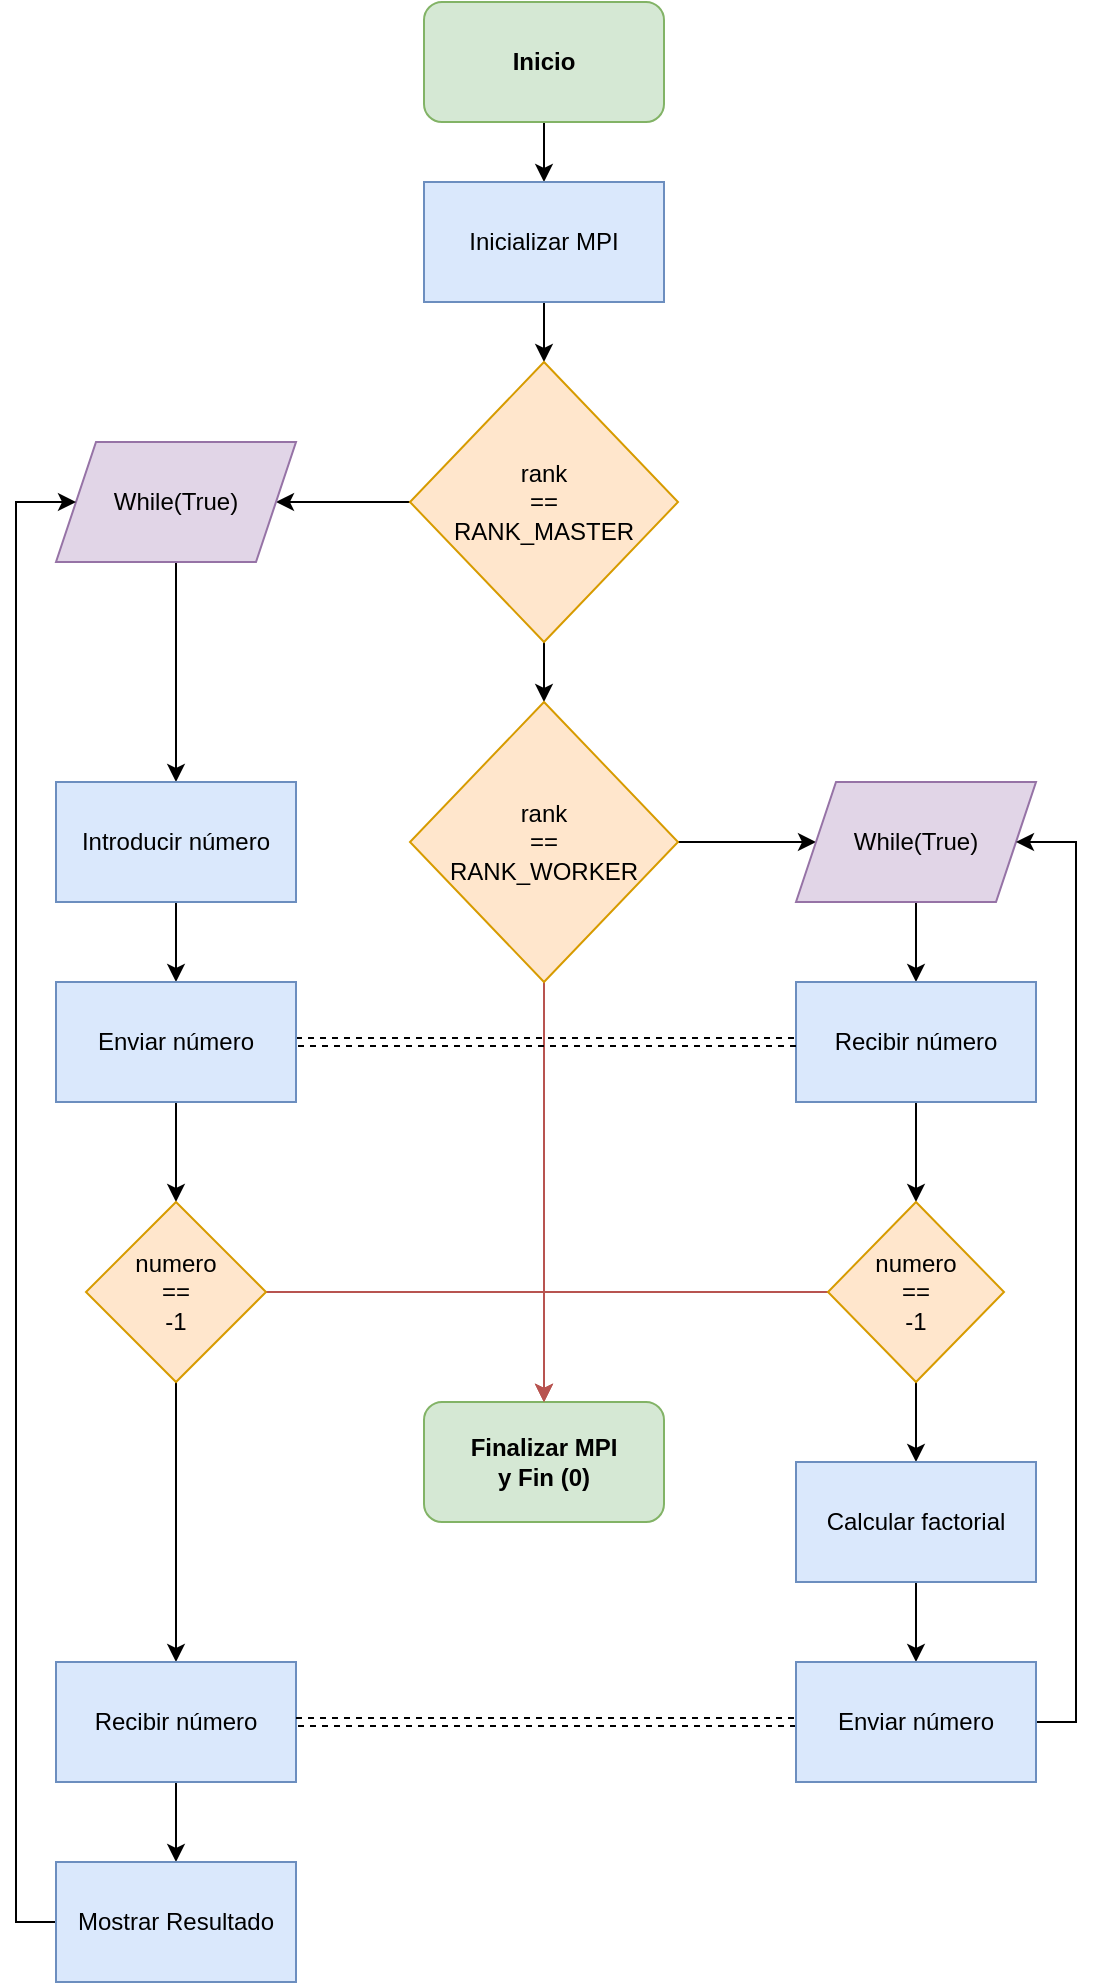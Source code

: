 <mxfile version="22.0.3" type="device">
  <diagram name="Página-1" id="lBFEm7apSHeBJ7PBgzMW">
    <mxGraphModel dx="778" dy="708" grid="1" gridSize="10" guides="1" tooltips="1" connect="1" arrows="1" fold="1" page="1" pageScale="1" pageWidth="827" pageHeight="1169" math="0" shadow="0">
      <root>
        <mxCell id="0" />
        <mxCell id="1" parent="0" />
        <mxCell id="-DII_cq54vkUjf8njdEe-3" value="" style="edgeStyle=orthogonalEdgeStyle;rounded=0;orthogonalLoop=1;jettySize=auto;html=1;entryX=0.5;entryY=0;entryDx=0;entryDy=0;" edge="1" parent="1" source="-DII_cq54vkUjf8njdEe-1" target="-DII_cq54vkUjf8njdEe-4">
          <mxGeometry relative="1" as="geometry">
            <mxPoint x="414" y="180" as="targetPoint" />
          </mxGeometry>
        </mxCell>
        <mxCell id="-DII_cq54vkUjf8njdEe-1" value="Inicio" style="rounded=1;whiteSpace=wrap;html=1;fillColor=#d5e8d4;strokeColor=#82b366;fontStyle=1" vertex="1" parent="1">
          <mxGeometry x="354" y="40" width="120" height="60" as="geometry" />
        </mxCell>
        <mxCell id="-DII_cq54vkUjf8njdEe-9" value="" style="edgeStyle=orthogonalEdgeStyle;rounded=0;orthogonalLoop=1;jettySize=auto;html=1;" edge="1" parent="1" source="-DII_cq54vkUjf8njdEe-4" target="-DII_cq54vkUjf8njdEe-7">
          <mxGeometry relative="1" as="geometry" />
        </mxCell>
        <mxCell id="-DII_cq54vkUjf8njdEe-4" value="Inicializar MPI" style="rounded=0;whiteSpace=wrap;html=1;fillColor=#dae8fc;strokeColor=#6c8ebf;" vertex="1" parent="1">
          <mxGeometry x="354" y="130" width="120" height="60" as="geometry" />
        </mxCell>
        <mxCell id="-DII_cq54vkUjf8njdEe-11" value="" style="edgeStyle=orthogonalEdgeStyle;rounded=0;orthogonalLoop=1;jettySize=auto;html=1;" edge="1" parent="1" source="-DII_cq54vkUjf8njdEe-7" target="-DII_cq54vkUjf8njdEe-10">
          <mxGeometry relative="1" as="geometry" />
        </mxCell>
        <mxCell id="-DII_cq54vkUjf8njdEe-13" value="" style="edgeStyle=orthogonalEdgeStyle;rounded=0;orthogonalLoop=1;jettySize=auto;html=1;" edge="1" parent="1" source="-DII_cq54vkUjf8njdEe-7" target="-DII_cq54vkUjf8njdEe-12">
          <mxGeometry relative="1" as="geometry" />
        </mxCell>
        <mxCell id="-DII_cq54vkUjf8njdEe-7" value="rank&lt;br&gt;==&lt;br&gt;RANK_MASTER" style="rhombus;whiteSpace=wrap;html=1;rounded=0;fillColor=#ffe6cc;strokeColor=#d79b00;" vertex="1" parent="1">
          <mxGeometry x="347" y="220" width="134" height="140" as="geometry" />
        </mxCell>
        <mxCell id="-DII_cq54vkUjf8njdEe-15" value="" style="edgeStyle=orthogonalEdgeStyle;rounded=0;orthogonalLoop=1;jettySize=auto;html=1;" edge="1" parent="1" source="-DII_cq54vkUjf8njdEe-10" target="-DII_cq54vkUjf8njdEe-14">
          <mxGeometry relative="1" as="geometry" />
        </mxCell>
        <mxCell id="-DII_cq54vkUjf8njdEe-33" style="edgeStyle=orthogonalEdgeStyle;rounded=0;orthogonalLoop=1;jettySize=auto;html=1;entryX=0.5;entryY=0;entryDx=0;entryDy=0;fillColor=#f8cecc;strokeColor=#b85450;" edge="1" parent="1" source="-DII_cq54vkUjf8njdEe-10" target="-DII_cq54vkUjf8njdEe-26">
          <mxGeometry relative="1" as="geometry" />
        </mxCell>
        <mxCell id="-DII_cq54vkUjf8njdEe-10" value="rank&lt;br&gt;==&lt;br&gt;RANK_WORKER" style="rhombus;whiteSpace=wrap;html=1;rounded=0;fillColor=#ffe6cc;strokeColor=#d79b00;" vertex="1" parent="1">
          <mxGeometry x="347" y="390" width="134" height="140" as="geometry" />
        </mxCell>
        <mxCell id="-DII_cq54vkUjf8njdEe-17" value="" style="edgeStyle=orthogonalEdgeStyle;rounded=0;orthogonalLoop=1;jettySize=auto;html=1;" edge="1" parent="1" source="-DII_cq54vkUjf8njdEe-12" target="-DII_cq54vkUjf8njdEe-16">
          <mxGeometry relative="1" as="geometry" />
        </mxCell>
        <mxCell id="-DII_cq54vkUjf8njdEe-12" value="While(True)" style="shape=parallelogram;perimeter=parallelogramPerimeter;whiteSpace=wrap;html=1;fixedSize=1;fillColor=#e1d5e7;strokeColor=#9673a6;" vertex="1" parent="1">
          <mxGeometry x="170" y="260" width="120" height="60" as="geometry" />
        </mxCell>
        <mxCell id="-DII_cq54vkUjf8njdEe-19" value="" style="edgeStyle=orthogonalEdgeStyle;rounded=0;orthogonalLoop=1;jettySize=auto;html=1;" edge="1" parent="1" source="-DII_cq54vkUjf8njdEe-14" target="-DII_cq54vkUjf8njdEe-18">
          <mxGeometry relative="1" as="geometry" />
        </mxCell>
        <mxCell id="-DII_cq54vkUjf8njdEe-14" value="While(True)" style="shape=parallelogram;perimeter=parallelogramPerimeter;whiteSpace=wrap;html=1;fixedSize=1;rounded=0;fillColor=#e1d5e7;strokeColor=#9673a6;" vertex="1" parent="1">
          <mxGeometry x="540" y="430" width="120" height="60" as="geometry" />
        </mxCell>
        <mxCell id="-DII_cq54vkUjf8njdEe-21" value="" style="edgeStyle=orthogonalEdgeStyle;rounded=0;orthogonalLoop=1;jettySize=auto;html=1;" edge="1" parent="1" source="-DII_cq54vkUjf8njdEe-16" target="-DII_cq54vkUjf8njdEe-20">
          <mxGeometry relative="1" as="geometry" />
        </mxCell>
        <mxCell id="-DII_cq54vkUjf8njdEe-16" value="Introducir número" style="whiteSpace=wrap;html=1;fillColor=#dae8fc;strokeColor=#6c8ebf;" vertex="1" parent="1">
          <mxGeometry x="170" y="430" width="120" height="60" as="geometry" />
        </mxCell>
        <mxCell id="-DII_cq54vkUjf8njdEe-30" value="" style="edgeStyle=orthogonalEdgeStyle;rounded=0;orthogonalLoop=1;jettySize=auto;html=1;" edge="1" parent="1" source="-DII_cq54vkUjf8njdEe-18" target="-DII_cq54vkUjf8njdEe-29">
          <mxGeometry relative="1" as="geometry" />
        </mxCell>
        <mxCell id="-DII_cq54vkUjf8njdEe-18" value="Recibir número" style="whiteSpace=wrap;html=1;rounded=0;fillColor=#dae8fc;strokeColor=#6c8ebf;" vertex="1" parent="1">
          <mxGeometry x="540" y="530" width="120" height="60" as="geometry" />
        </mxCell>
        <mxCell id="-DII_cq54vkUjf8njdEe-25" style="edgeStyle=orthogonalEdgeStyle;rounded=0;orthogonalLoop=1;jettySize=auto;html=1;entryX=0;entryY=0.5;entryDx=0;entryDy=0;dashed=1;shape=link;strokeWidth=1;" edge="1" parent="1" source="-DII_cq54vkUjf8njdEe-20" target="-DII_cq54vkUjf8njdEe-18">
          <mxGeometry relative="1" as="geometry" />
        </mxCell>
        <mxCell id="-DII_cq54vkUjf8njdEe-32" value="" style="edgeStyle=orthogonalEdgeStyle;rounded=0;orthogonalLoop=1;jettySize=auto;html=1;" edge="1" parent="1" source="-DII_cq54vkUjf8njdEe-20" target="-DII_cq54vkUjf8njdEe-31">
          <mxGeometry relative="1" as="geometry" />
        </mxCell>
        <mxCell id="-DII_cq54vkUjf8njdEe-20" value="Enviar número" style="whiteSpace=wrap;html=1;fillColor=#dae8fc;strokeColor=#6c8ebf;" vertex="1" parent="1">
          <mxGeometry x="170" y="530" width="120" height="60" as="geometry" />
        </mxCell>
        <mxCell id="-DII_cq54vkUjf8njdEe-26" value="Finalizar MPI&lt;br&gt;y Fin (0)" style="rounded=1;whiteSpace=wrap;html=1;fontStyle=1;fillColor=#d5e8d4;strokeColor=#82b366;" vertex="1" parent="1">
          <mxGeometry x="354" y="740" width="120" height="60" as="geometry" />
        </mxCell>
        <mxCell id="-DII_cq54vkUjf8njdEe-36" style="edgeStyle=orthogonalEdgeStyle;rounded=0;orthogonalLoop=1;jettySize=auto;html=1;entryX=0.5;entryY=0;entryDx=0;entryDy=0;fillColor=#f8cecc;strokeColor=#b85450;" edge="1" parent="1" source="-DII_cq54vkUjf8njdEe-29" target="-DII_cq54vkUjf8njdEe-26">
          <mxGeometry relative="1" as="geometry" />
        </mxCell>
        <mxCell id="-DII_cq54vkUjf8njdEe-41" value="" style="edgeStyle=orthogonalEdgeStyle;rounded=0;orthogonalLoop=1;jettySize=auto;html=1;" edge="1" parent="1" source="-DII_cq54vkUjf8njdEe-29" target="-DII_cq54vkUjf8njdEe-40">
          <mxGeometry relative="1" as="geometry" />
        </mxCell>
        <mxCell id="-DII_cq54vkUjf8njdEe-29" value="numero&lt;br&gt;==&lt;br&gt;-1" style="rhombus;whiteSpace=wrap;html=1;rounded=0;fillColor=#ffe6cc;strokeColor=#d79b00;" vertex="1" parent="1">
          <mxGeometry x="556" y="640" width="88" height="90" as="geometry" />
        </mxCell>
        <mxCell id="-DII_cq54vkUjf8njdEe-37" style="edgeStyle=orthogonalEdgeStyle;rounded=0;orthogonalLoop=1;jettySize=auto;html=1;entryX=0.5;entryY=0;entryDx=0;entryDy=0;fillColor=#f8cecc;strokeColor=#b85450;" edge="1" parent="1" source="-DII_cq54vkUjf8njdEe-31" target="-DII_cq54vkUjf8njdEe-26">
          <mxGeometry relative="1" as="geometry" />
        </mxCell>
        <mxCell id="-DII_cq54vkUjf8njdEe-39" value="" style="edgeStyle=orthogonalEdgeStyle;rounded=0;orthogonalLoop=1;jettySize=auto;html=1;" edge="1" parent="1" source="-DII_cq54vkUjf8njdEe-31" target="-DII_cq54vkUjf8njdEe-38">
          <mxGeometry relative="1" as="geometry" />
        </mxCell>
        <mxCell id="-DII_cq54vkUjf8njdEe-31" value="numero&lt;br style=&quot;border-color: var(--border-color);&quot;&gt;==&lt;br style=&quot;border-color: var(--border-color);&quot;&gt;-1" style="rhombus;whiteSpace=wrap;html=1;fillColor=#ffe6cc;strokeColor=#d79b00;" vertex="1" parent="1">
          <mxGeometry x="185" y="640" width="90" height="90" as="geometry" />
        </mxCell>
        <mxCell id="-DII_cq54vkUjf8njdEe-46" value="" style="edgeStyle=orthogonalEdgeStyle;rounded=0;orthogonalLoop=1;jettySize=auto;html=1;" edge="1" parent="1" source="-DII_cq54vkUjf8njdEe-38" target="-DII_cq54vkUjf8njdEe-45">
          <mxGeometry relative="1" as="geometry" />
        </mxCell>
        <mxCell id="-DII_cq54vkUjf8njdEe-38" value="Recibir número" style="whiteSpace=wrap;html=1;fillColor=#dae8fc;strokeColor=#6c8ebf;" vertex="1" parent="1">
          <mxGeometry x="170" y="870" width="120" height="60" as="geometry" />
        </mxCell>
        <mxCell id="-DII_cq54vkUjf8njdEe-43" value="" style="edgeStyle=orthogonalEdgeStyle;rounded=0;orthogonalLoop=1;jettySize=auto;html=1;" edge="1" parent="1" source="-DII_cq54vkUjf8njdEe-40" target="-DII_cq54vkUjf8njdEe-42">
          <mxGeometry relative="1" as="geometry" />
        </mxCell>
        <mxCell id="-DII_cq54vkUjf8njdEe-40" value="Calcular factorial" style="whiteSpace=wrap;html=1;rounded=0;fillColor=#dae8fc;strokeColor=#6c8ebf;" vertex="1" parent="1">
          <mxGeometry x="540" y="770" width="120" height="60" as="geometry" />
        </mxCell>
        <mxCell id="-DII_cq54vkUjf8njdEe-44" style="edgeStyle=orthogonalEdgeStyle;rounded=0;orthogonalLoop=1;jettySize=auto;html=1;entryX=1;entryY=0.5;entryDx=0;entryDy=0;shape=link;dashed=1;" edge="1" parent="1" source="-DII_cq54vkUjf8njdEe-42" target="-DII_cq54vkUjf8njdEe-38">
          <mxGeometry relative="1" as="geometry" />
        </mxCell>
        <mxCell id="-DII_cq54vkUjf8njdEe-48" style="edgeStyle=orthogonalEdgeStyle;rounded=0;orthogonalLoop=1;jettySize=auto;html=1;entryX=1;entryY=0.5;entryDx=0;entryDy=0;exitX=1;exitY=0.5;exitDx=0;exitDy=0;" edge="1" parent="1" source="-DII_cq54vkUjf8njdEe-42" target="-DII_cq54vkUjf8njdEe-14">
          <mxGeometry relative="1" as="geometry">
            <Array as="points">
              <mxPoint x="680" y="900" />
              <mxPoint x="680" y="460" />
            </Array>
          </mxGeometry>
        </mxCell>
        <mxCell id="-DII_cq54vkUjf8njdEe-42" value="Enviar número" style="whiteSpace=wrap;html=1;rounded=0;fillColor=#dae8fc;strokeColor=#6c8ebf;" vertex="1" parent="1">
          <mxGeometry x="540" y="870" width="120" height="60" as="geometry" />
        </mxCell>
        <mxCell id="-DII_cq54vkUjf8njdEe-47" style="edgeStyle=orthogonalEdgeStyle;rounded=0;orthogonalLoop=1;jettySize=auto;html=1;entryX=0;entryY=0.5;entryDx=0;entryDy=0;exitX=0;exitY=0.5;exitDx=0;exitDy=0;" edge="1" parent="1" source="-DII_cq54vkUjf8njdEe-45" target="-DII_cq54vkUjf8njdEe-12">
          <mxGeometry relative="1" as="geometry">
            <Array as="points">
              <mxPoint x="150" y="1000" />
              <mxPoint x="150" y="290" />
            </Array>
          </mxGeometry>
        </mxCell>
        <mxCell id="-DII_cq54vkUjf8njdEe-45" value="Mostrar Resultado" style="whiteSpace=wrap;html=1;fillColor=#dae8fc;strokeColor=#6c8ebf;" vertex="1" parent="1">
          <mxGeometry x="170" y="970" width="120" height="60" as="geometry" />
        </mxCell>
      </root>
    </mxGraphModel>
  </diagram>
</mxfile>
